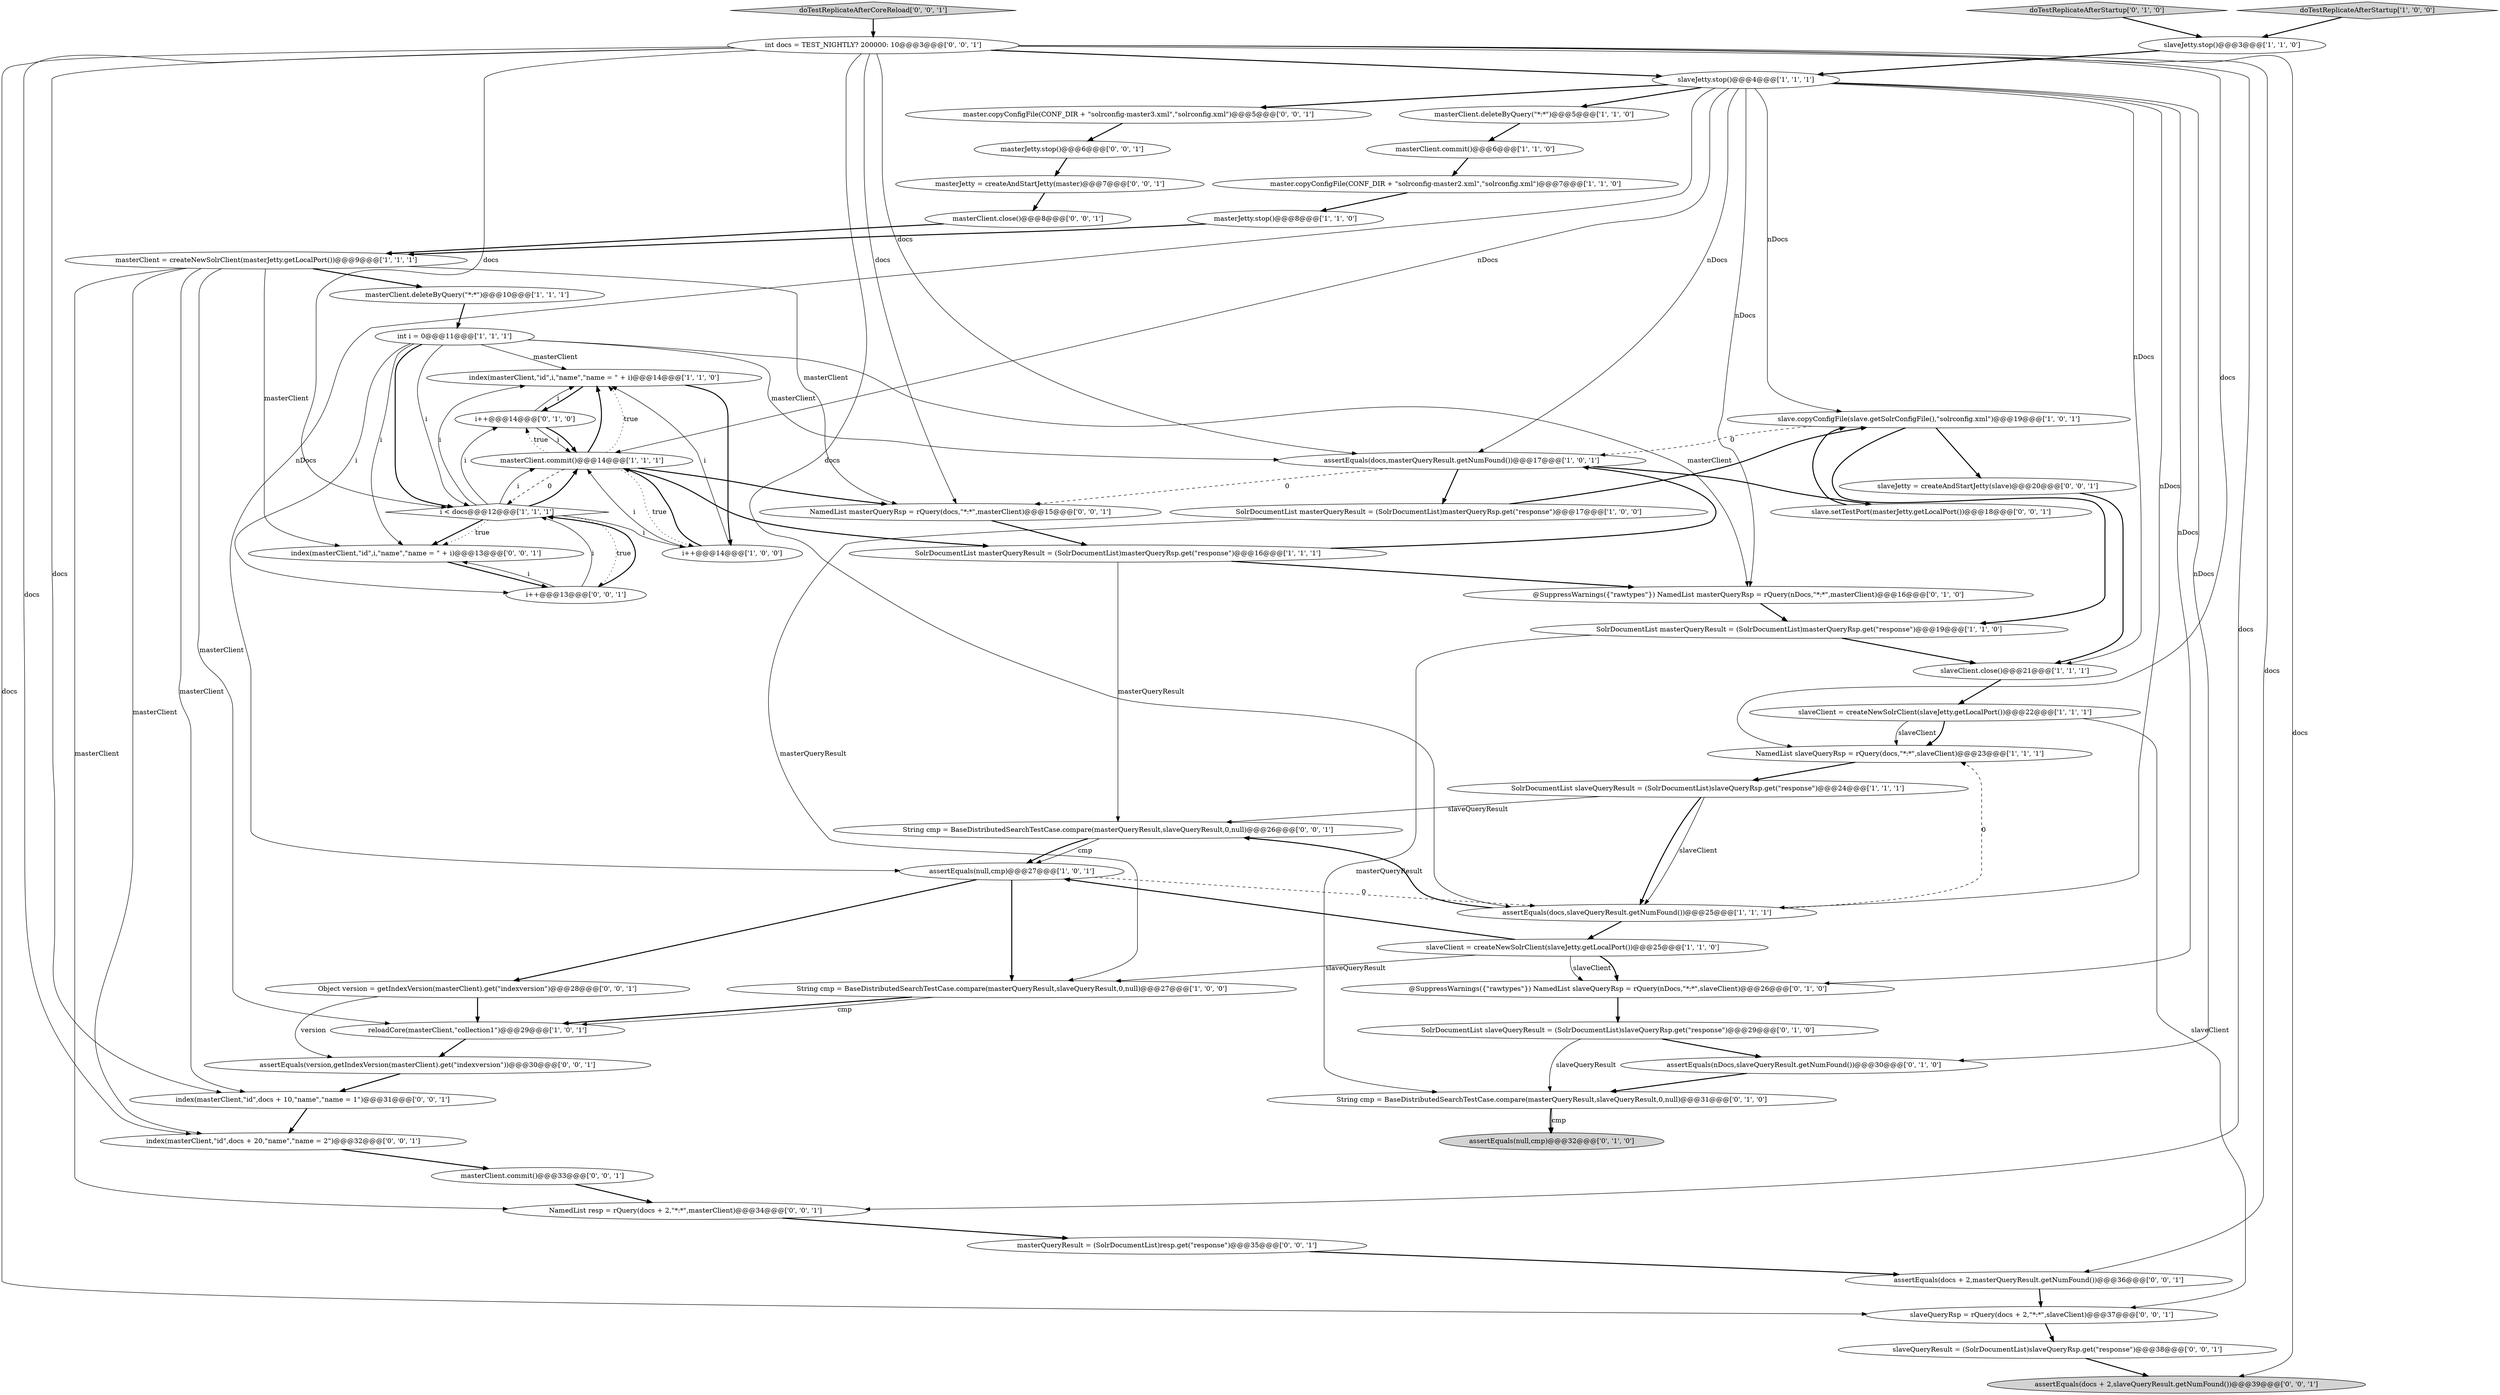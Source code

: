 digraph {
24 [style = filled, label = "reloadCore(masterClient,\"collection1\")@@@29@@@['1', '0', '1']", fillcolor = white, shape = ellipse image = "AAA0AAABBB1BBB"];
31 [style = filled, label = "doTestReplicateAfterStartup['0', '1', '0']", fillcolor = lightgray, shape = diamond image = "AAA0AAABBB2BBB"];
13 [style = filled, label = "slaveJetty.stop()@@@3@@@['1', '1', '0']", fillcolor = white, shape = ellipse image = "AAA0AAABBB1BBB"];
35 [style = filled, label = "@SuppressWarnings({\"rawtypes\"}) NamedList slaveQueryRsp = rQuery(nDocs,\"*:*\",slaveClient)@@@26@@@['0', '1', '0']", fillcolor = white, shape = ellipse image = "AAA0AAABBB2BBB"];
47 [style = filled, label = "masterQueryResult = (SolrDocumentList)resp.get(\"response\")@@@35@@@['0', '0', '1']", fillcolor = white, shape = ellipse image = "AAA0AAABBB3BBB"];
48 [style = filled, label = "doTestReplicateAfterCoreReload['0', '0', '1']", fillcolor = lightgray, shape = diamond image = "AAA0AAABBB3BBB"];
56 [style = filled, label = "NamedList resp = rQuery(docs + 2,\"*:*\",masterClient)@@@34@@@['0', '0', '1']", fillcolor = white, shape = ellipse image = "AAA0AAABBB3BBB"];
58 [style = filled, label = "masterClient.close()@@@8@@@['0', '0', '1']", fillcolor = white, shape = ellipse image = "AAA0AAABBB3BBB"];
14 [style = filled, label = "master.copyConfigFile(CONF_DIR + \"solrconfig-master2.xml\",\"solrconfig.xml\")@@@7@@@['1', '1', '0']", fillcolor = white, shape = ellipse image = "AAA0AAABBB1BBB"];
41 [style = filled, label = "masterClient.commit()@@@33@@@['0', '0', '1']", fillcolor = white, shape = ellipse image = "AAA0AAABBB3BBB"];
54 [style = filled, label = "masterJetty.stop()@@@6@@@['0', '0', '1']", fillcolor = white, shape = ellipse image = "AAA0AAABBB3BBB"];
23 [style = filled, label = "index(masterClient,\"id\",i,\"name\",\"name = \" + i)@@@14@@@['1', '1', '0']", fillcolor = white, shape = ellipse image = "AAA0AAABBB1BBB"];
42 [style = filled, label = "int docs = TEST_NIGHTLY? 200000: 10@@@3@@@['0', '0', '1']", fillcolor = white, shape = ellipse image = "AAA0AAABBB3BBB"];
44 [style = filled, label = "i++@@@13@@@['0', '0', '1']", fillcolor = white, shape = ellipse image = "AAA0AAABBB3BBB"];
53 [style = filled, label = "index(masterClient,\"id\",docs + 20,\"name\",\"name = 2\")@@@32@@@['0', '0', '1']", fillcolor = white, shape = ellipse image = "AAA0AAABBB3BBB"];
32 [style = filled, label = "i++@@@14@@@['0', '1', '0']", fillcolor = white, shape = ellipse image = "AAA0AAABBB2BBB"];
21 [style = filled, label = "int i = 0@@@11@@@['1', '1', '1']", fillcolor = white, shape = ellipse image = "AAA0AAABBB1BBB"];
16 [style = filled, label = "i++@@@14@@@['1', '0', '0']", fillcolor = white, shape = ellipse image = "AAA0AAABBB1BBB"];
27 [style = filled, label = "doTestReplicateAfterStartup['1', '0', '0']", fillcolor = lightgray, shape = diamond image = "AAA0AAABBB1BBB"];
43 [style = filled, label = "slaveQueryRsp = rQuery(docs + 2,\"*:*\",slaveClient)@@@37@@@['0', '0', '1']", fillcolor = white, shape = ellipse image = "AAA0AAABBB3BBB"];
45 [style = filled, label = "String cmp = BaseDistributedSearchTestCase.compare(masterQueryResult,slaveQueryResult,0,null)@@@26@@@['0', '0', '1']", fillcolor = white, shape = ellipse image = "AAA0AAABBB3BBB"];
51 [style = filled, label = "Object version = getIndexVersion(masterClient).get(\"indexversion\")@@@28@@@['0', '0', '1']", fillcolor = white, shape = ellipse image = "AAA0AAABBB3BBB"];
50 [style = filled, label = "assertEquals(docs + 2,slaveQueryResult.getNumFound())@@@39@@@['0', '0', '1']", fillcolor = lightgray, shape = ellipse image = "AAA0AAABBB3BBB"];
29 [style = filled, label = "String cmp = BaseDistributedSearchTestCase.compare(masterQueryResult,slaveQueryResult,0,null)@@@31@@@['0', '1', '0']", fillcolor = white, shape = ellipse image = "AAA0AAABBB2BBB"];
11 [style = filled, label = "slave.copyConfigFile(slave.getSolrConfigFile(),\"solrconfig.xml\")@@@19@@@['1', '0', '1']", fillcolor = white, shape = ellipse image = "AAA0AAABBB1BBB"];
40 [style = filled, label = "assertEquals(version,getIndexVersion(masterClient).get(\"indexversion\"))@@@30@@@['0', '0', '1']", fillcolor = white, shape = ellipse image = "AAA0AAABBB3BBB"];
8 [style = filled, label = "assertEquals(null,cmp)@@@27@@@['1', '0', '1']", fillcolor = white, shape = ellipse image = "AAA0AAABBB1BBB"];
1 [style = filled, label = "slaveClient = createNewSolrClient(slaveJetty.getLocalPort())@@@22@@@['1', '1', '1']", fillcolor = white, shape = ellipse image = "AAA0AAABBB1BBB"];
10 [style = filled, label = "slaveClient = createNewSolrClient(slaveJetty.getLocalPort())@@@25@@@['1', '1', '0']", fillcolor = white, shape = ellipse image = "AAA0AAABBB1BBB"];
2 [style = filled, label = "slaveJetty.stop()@@@4@@@['1', '1', '1']", fillcolor = white, shape = ellipse image = "AAA0AAABBB1BBB"];
26 [style = filled, label = "String cmp = BaseDistributedSearchTestCase.compare(masterQueryResult,slaveQueryResult,0,null)@@@27@@@['1', '0', '0']", fillcolor = white, shape = ellipse image = "AAA0AAABBB1BBB"];
52 [style = filled, label = "NamedList masterQueryRsp = rQuery(docs,\"*:*\",masterClient)@@@15@@@['0', '0', '1']", fillcolor = white, shape = ellipse image = "AAA0AAABBB3BBB"];
15 [style = filled, label = "i < docs@@@12@@@['1', '1', '1']", fillcolor = white, shape = diamond image = "AAA0AAABBB1BBB"];
12 [style = filled, label = "assertEquals(docs,slaveQueryResult.getNumFound())@@@25@@@['1', '1', '1']", fillcolor = white, shape = ellipse image = "AAA0AAABBB1BBB"];
5 [style = filled, label = "masterJetty.stop()@@@8@@@['1', '1', '0']", fillcolor = white, shape = ellipse image = "AAA0AAABBB1BBB"];
18 [style = filled, label = "masterClient.deleteByQuery(\"*:*\")@@@10@@@['1', '1', '1']", fillcolor = white, shape = ellipse image = "AAA0AAABBB1BBB"];
25 [style = filled, label = "SolrDocumentList masterQueryResult = (SolrDocumentList)masterQueryRsp.get(\"response\")@@@16@@@['1', '1', '1']", fillcolor = white, shape = ellipse image = "AAA0AAABBB1BBB"];
37 [style = filled, label = "slaveJetty = createAndStartJetty(slave)@@@20@@@['0', '0', '1']", fillcolor = white, shape = ellipse image = "AAA0AAABBB3BBB"];
46 [style = filled, label = "master.copyConfigFile(CONF_DIR + \"solrconfig-master3.xml\",\"solrconfig.xml\")@@@5@@@['0', '0', '1']", fillcolor = white, shape = ellipse image = "AAA0AAABBB3BBB"];
30 [style = filled, label = "SolrDocumentList slaveQueryResult = (SolrDocumentList)slaveQueryRsp.get(\"response\")@@@29@@@['0', '1', '0']", fillcolor = white, shape = ellipse image = "AAA0AAABBB2BBB"];
57 [style = filled, label = "masterJetty = createAndStartJetty(master)@@@7@@@['0', '0', '1']", fillcolor = white, shape = ellipse image = "AAA0AAABBB3BBB"];
38 [style = filled, label = "assertEquals(docs + 2,masterQueryResult.getNumFound())@@@36@@@['0', '0', '1']", fillcolor = white, shape = ellipse image = "AAA0AAABBB3BBB"];
9 [style = filled, label = "slaveClient.close()@@@21@@@['1', '1', '1']", fillcolor = white, shape = ellipse image = "AAA0AAABBB1BBB"];
33 [style = filled, label = "@SuppressWarnings({\"rawtypes\"}) NamedList masterQueryRsp = rQuery(nDocs,\"*:*\",masterClient)@@@16@@@['0', '1', '0']", fillcolor = white, shape = ellipse image = "AAA0AAABBB2BBB"];
28 [style = filled, label = "assertEquals(nDocs,slaveQueryResult.getNumFound())@@@30@@@['0', '1', '0']", fillcolor = white, shape = ellipse image = "AAA0AAABBB2BBB"];
7 [style = filled, label = "SolrDocumentList masterQueryResult = (SolrDocumentList)masterQueryRsp.get(\"response\")@@@17@@@['1', '0', '0']", fillcolor = white, shape = ellipse image = "AAA0AAABBB1BBB"];
6 [style = filled, label = "masterClient.commit()@@@14@@@['1', '1', '1']", fillcolor = white, shape = ellipse image = "AAA0AAABBB1BBB"];
36 [style = filled, label = "slaveQueryResult = (SolrDocumentList)slaveQueryRsp.get(\"response\")@@@38@@@['0', '0', '1']", fillcolor = white, shape = ellipse image = "AAA0AAABBB3BBB"];
20 [style = filled, label = "assertEquals(docs,masterQueryResult.getNumFound())@@@17@@@['1', '0', '1']", fillcolor = white, shape = ellipse image = "AAA0AAABBB1BBB"];
34 [style = filled, label = "assertEquals(null,cmp)@@@32@@@['0', '1', '0']", fillcolor = lightgray, shape = ellipse image = "AAA0AAABBB2BBB"];
4 [style = filled, label = "NamedList slaveQueryRsp = rQuery(docs,\"*:*\",slaveClient)@@@23@@@['1', '1', '1']", fillcolor = white, shape = ellipse image = "AAA0AAABBB1BBB"];
39 [style = filled, label = "index(masterClient,\"id\",i,\"name\",\"name = \" + i)@@@13@@@['0', '0', '1']", fillcolor = white, shape = ellipse image = "AAA0AAABBB3BBB"];
55 [style = filled, label = "slave.setTestPort(masterJetty.getLocalPort())@@@18@@@['0', '0', '1']", fillcolor = white, shape = ellipse image = "AAA0AAABBB3BBB"];
3 [style = filled, label = "masterClient = createNewSolrClient(masterJetty.getLocalPort())@@@9@@@['1', '1', '1']", fillcolor = white, shape = ellipse image = "AAA0AAABBB1BBB"];
17 [style = filled, label = "masterClient.commit()@@@6@@@['1', '1', '0']", fillcolor = white, shape = ellipse image = "AAA0AAABBB1BBB"];
19 [style = filled, label = "SolrDocumentList masterQueryResult = (SolrDocumentList)masterQueryRsp.get(\"response\")@@@19@@@['1', '1', '0']", fillcolor = white, shape = ellipse image = "AAA0AAABBB1BBB"];
0 [style = filled, label = "SolrDocumentList slaveQueryResult = (SolrDocumentList)slaveQueryRsp.get(\"response\")@@@24@@@['1', '1', '1']", fillcolor = white, shape = ellipse image = "AAA0AAABBB1BBB"];
49 [style = filled, label = "index(masterClient,\"id\",docs + 10,\"name\",\"name = 1\")@@@31@@@['0', '0', '1']", fillcolor = white, shape = ellipse image = "AAA0AAABBB3BBB"];
22 [style = filled, label = "masterClient.deleteByQuery(\"*:*\")@@@5@@@['1', '1', '0']", fillcolor = white, shape = ellipse image = "AAA0AAABBB1BBB"];
6->23 [style = dotted, label="true"];
6->16 [style = dotted, label="true"];
23->32 [style = bold, label=""];
20->7 [style = bold, label=""];
30->29 [style = solid, label="slaveQueryResult"];
42->38 [style = solid, label="docs"];
42->56 [style = solid, label="docs"];
3->24 [style = solid, label="masterClient"];
40->49 [style = bold, label=""];
23->16 [style = bold, label=""];
21->23 [style = solid, label="masterClient"];
17->14 [style = bold, label=""];
42->50 [style = solid, label="docs"];
32->6 [style = solid, label="i"];
7->11 [style = bold, label=""];
15->6 [style = bold, label=""];
36->50 [style = bold, label=""];
12->10 [style = bold, label=""];
42->2 [style = bold, label=""];
15->39 [style = bold, label=""];
16->6 [style = bold, label=""];
6->25 [style = bold, label=""];
12->4 [style = dashed, label="0"];
18->21 [style = bold, label=""];
15->44 [style = dotted, label="true"];
28->29 [style = bold, label=""];
51->40 [style = solid, label="version"];
2->12 [style = solid, label="nDocs"];
2->35 [style = solid, label="nDocs"];
14->5 [style = bold, label=""];
26->24 [style = bold, label=""];
35->30 [style = bold, label=""];
8->26 [style = bold, label=""];
49->53 [style = bold, label=""];
25->33 [style = bold, label=""];
22->17 [style = bold, label=""];
3->18 [style = bold, label=""];
52->25 [style = bold, label=""];
51->24 [style = bold, label=""];
42->53 [style = solid, label="docs"];
38->43 [style = bold, label=""];
1->43 [style = solid, label="slaveClient"];
54->57 [style = bold, label=""];
0->12 [style = solid, label="slaveClient"];
42->15 [style = solid, label="docs"];
10->35 [style = solid, label="slaveClient"];
42->43 [style = solid, label="docs"];
45->8 [style = bold, label=""];
0->12 [style = bold, label=""];
47->38 [style = bold, label=""];
1->4 [style = bold, label=""];
42->20 [style = solid, label="docs"];
30->28 [style = bold, label=""];
2->20 [style = solid, label="nDocs"];
11->37 [style = bold, label=""];
44->15 [style = bold, label=""];
6->23 [style = bold, label=""];
15->16 [style = solid, label="i"];
39->44 [style = bold, label=""];
3->53 [style = solid, label="masterClient"];
15->23 [style = solid, label="i"];
42->52 [style = solid, label="docs"];
2->46 [style = bold, label=""];
19->29 [style = solid, label="masterQueryResult"];
24->40 [style = bold, label=""];
2->11 [style = solid, label="nDocs"];
11->20 [style = dashed, label="0"];
48->42 [style = bold, label=""];
21->15 [style = bold, label=""];
1->4 [style = solid, label="slaveClient"];
25->45 [style = solid, label="masterQueryResult"];
2->8 [style = solid, label="nDocs"];
2->6 [style = solid, label="nDocs"];
10->8 [style = bold, label=""];
21->39 [style = solid, label="i"];
2->33 [style = solid, label="nDocs"];
21->20 [style = solid, label="masterClient"];
55->11 [style = bold, label=""];
15->32 [style = solid, label="i"];
8->12 [style = dashed, label="0"];
3->49 [style = solid, label="masterClient"];
2->9 [style = solid, label="nDocs"];
21->33 [style = solid, label="masterClient"];
11->19 [style = bold, label=""];
32->6 [style = bold, label=""];
56->47 [style = bold, label=""];
12->45 [style = bold, label=""];
29->34 [style = solid, label="cmp"];
43->36 [style = bold, label=""];
7->26 [style = solid, label="masterQueryResult"];
6->15 [style = dashed, label="0"];
5->3 [style = bold, label=""];
16->23 [style = solid, label="i"];
42->4 [style = solid, label="docs"];
31->13 [style = bold, label=""];
53->41 [style = bold, label=""];
44->15 [style = solid, label="i"];
37->9 [style = bold, label=""];
42->49 [style = solid, label="docs"];
57->58 [style = bold, label=""];
3->52 [style = solid, label="masterClient"];
58->3 [style = bold, label=""];
19->9 [style = bold, label=""];
27->13 [style = bold, label=""];
10->35 [style = bold, label=""];
0->45 [style = solid, label="slaveQueryResult"];
25->20 [style = bold, label=""];
6->32 [style = dotted, label="true"];
3->39 [style = solid, label="masterClient"];
15->6 [style = solid, label="i"];
46->54 [style = bold, label=""];
20->52 [style = dashed, label="0"];
10->26 [style = solid, label="slaveQueryResult"];
45->8 [style = solid, label="cmp"];
41->56 [style = bold, label=""];
29->34 [style = bold, label=""];
6->52 [style = bold, label=""];
3->56 [style = solid, label="masterClient"];
2->28 [style = solid, label="nDocs"];
21->44 [style = solid, label="i"];
2->22 [style = bold, label=""];
26->24 [style = solid, label="cmp"];
15->39 [style = dotted, label="true"];
33->19 [style = bold, label=""];
42->12 [style = solid, label="docs"];
21->15 [style = solid, label="i"];
32->23 [style = solid, label="i"];
20->55 [style = bold, label=""];
13->2 [style = bold, label=""];
16->6 [style = solid, label="i"];
9->1 [style = bold, label=""];
44->39 [style = solid, label="i"];
4->0 [style = bold, label=""];
8->51 [style = bold, label=""];
}
